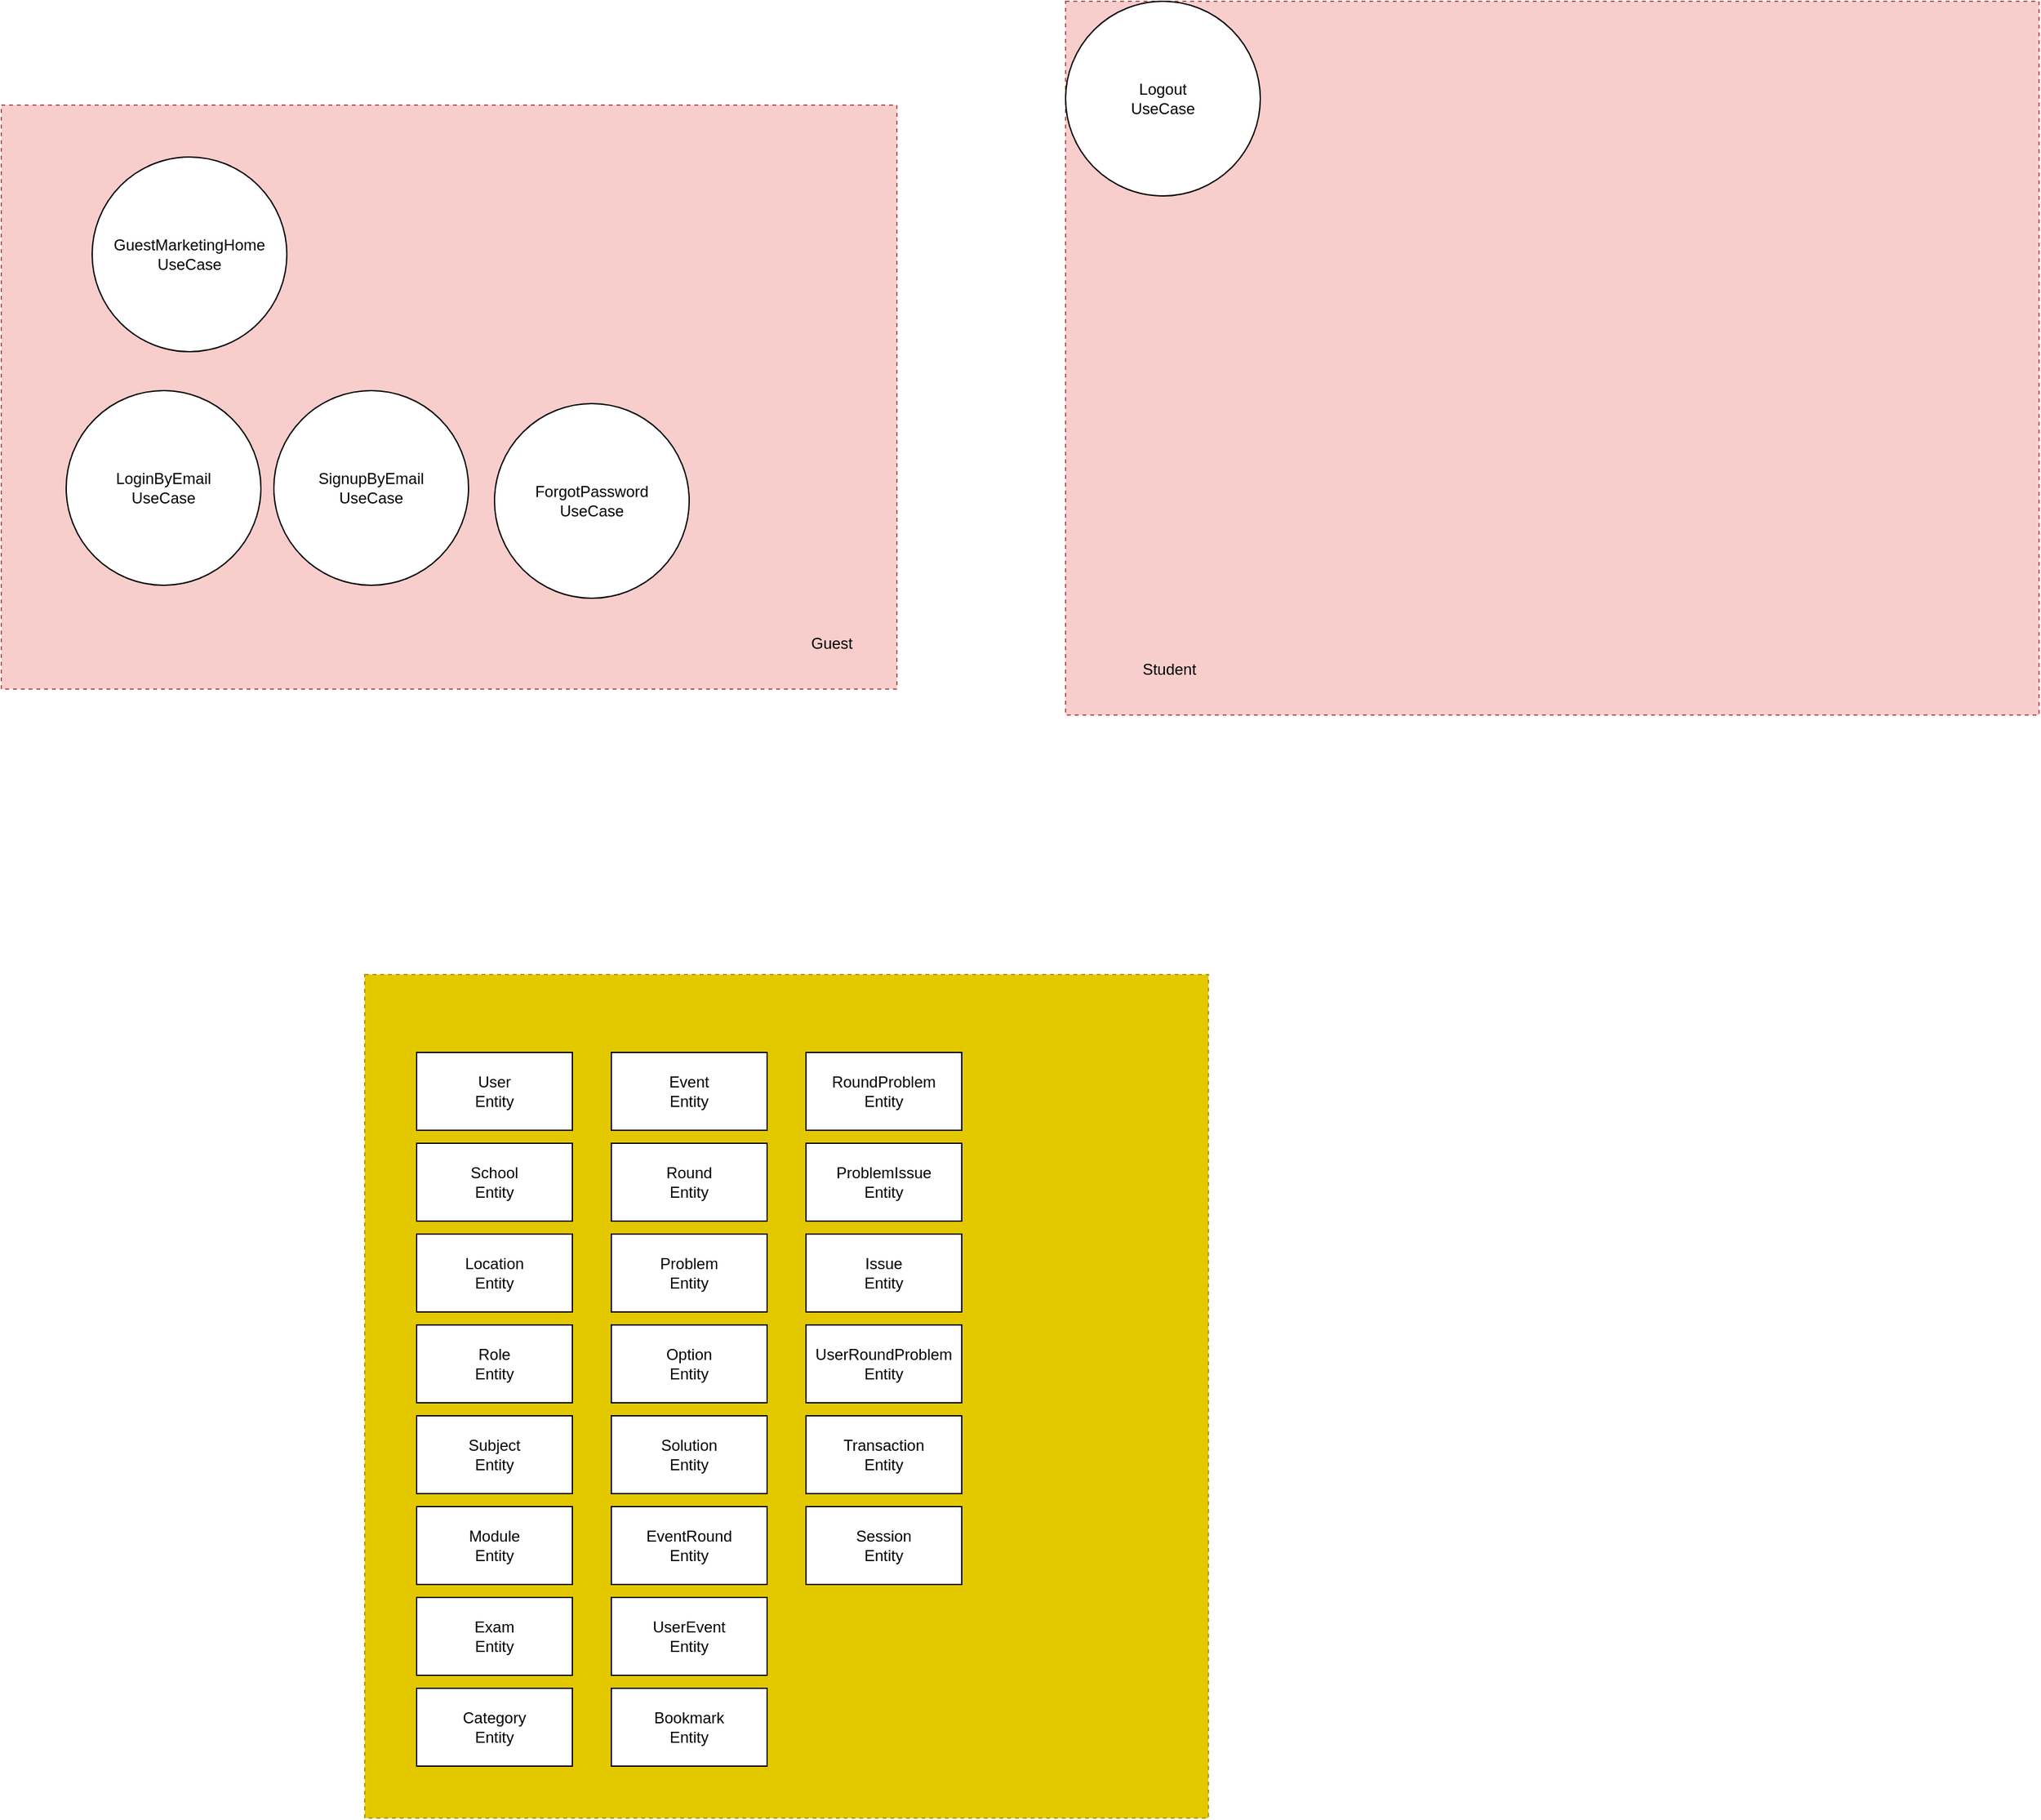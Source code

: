 <mxfile version="22.1.11" type="github">
  <diagram name="Page-1" id="u5YkhigBfSJe9aOL3ie4">
    <mxGraphModel dx="777" dy="823" grid="1" gridSize="10" guides="1" tooltips="1" connect="1" arrows="1" fold="1" page="1" pageScale="1" pageWidth="850" pageHeight="1100" math="0" shadow="0">
      <root>
        <mxCell id="0" />
        <mxCell id="1" parent="0" />
        <mxCell id="C1-hKXSroPPRrKIY44wA-2" value="" style="rounded=0;whiteSpace=wrap;html=1;fillColor=#f8cecc;strokeColor=#b85450;dashed=1;" parent="1" vertex="1">
          <mxGeometry x="100" y="290" width="690" height="450" as="geometry" />
        </mxCell>
        <mxCell id="C1-hKXSroPPRrKIY44wA-1" value="&lt;div&gt;LoginByEmail&lt;/div&gt;&lt;div&gt;UseCase&lt;br&gt;&lt;/div&gt;" style="ellipse;whiteSpace=wrap;html=1;" parent="1" vertex="1">
          <mxGeometry x="150" y="510" width="150" height="150" as="geometry" />
        </mxCell>
        <mxCell id="C1-hKXSroPPRrKIY44wA-3" value="&lt;div&gt;SignupByEmail&lt;/div&gt;&lt;div&gt;UseCase&lt;br&gt;&lt;/div&gt;" style="ellipse;whiteSpace=wrap;html=1;" parent="1" vertex="1">
          <mxGeometry x="310" y="510" width="150" height="150" as="geometry" />
        </mxCell>
        <mxCell id="C1-hKXSroPPRrKIY44wA-4" value="&lt;div&gt;ForgotPassword&lt;/div&gt;&lt;div&gt;UseCase&lt;br&gt;&lt;/div&gt;" style="ellipse;whiteSpace=wrap;html=1;" parent="1" vertex="1">
          <mxGeometry x="480" y="520" width="150" height="150" as="geometry" />
        </mxCell>
        <mxCell id="C1-hKXSroPPRrKIY44wA-5" value="GuestMarketingHome&lt;br&gt;&lt;div&gt;UseCase&lt;/div&gt;" style="ellipse;whiteSpace=wrap;html=1;" parent="1" vertex="1">
          <mxGeometry x="170" y="330" width="150" height="150" as="geometry" />
        </mxCell>
        <mxCell id="C1-hKXSroPPRrKIY44wA-6" value="" style="whiteSpace=wrap;html=1;aspect=fixed;fillColor=#e3c800;fontColor=#000000;strokeColor=#B09500;dashed=1;" parent="1" vertex="1">
          <mxGeometry x="380" y="960" width="650" height="650" as="geometry" />
        </mxCell>
        <mxCell id="C1-hKXSroPPRrKIY44wA-7" value="&lt;div&gt;User&lt;/div&gt;&lt;div&gt;Entity&lt;/div&gt;" style="rounded=0;whiteSpace=wrap;html=1;" parent="1" vertex="1">
          <mxGeometry x="420" y="1020" width="120" height="60" as="geometry" />
        </mxCell>
        <mxCell id="GRUsJOnXogXTp4z3JZw1-1" value="&lt;div&gt;School&lt;/div&gt;&lt;div&gt;Entity&lt;/div&gt;" style="rounded=0;whiteSpace=wrap;html=1;" vertex="1" parent="1">
          <mxGeometry x="420" y="1090" width="120" height="60" as="geometry" />
        </mxCell>
        <mxCell id="GRUsJOnXogXTp4z3JZw1-2" value="&lt;div&gt;Location&lt;/div&gt;&lt;div&gt;Entity&lt;/div&gt;" style="rounded=0;whiteSpace=wrap;html=1;" vertex="1" parent="1">
          <mxGeometry x="420" y="1160" width="120" height="60" as="geometry" />
        </mxCell>
        <mxCell id="GRUsJOnXogXTp4z3JZw1-3" value="&lt;div&gt;Role&lt;/div&gt;&lt;div&gt;Entity&lt;/div&gt;" style="rounded=0;whiteSpace=wrap;html=1;" vertex="1" parent="1">
          <mxGeometry x="420" y="1230" width="120" height="60" as="geometry" />
        </mxCell>
        <mxCell id="GRUsJOnXogXTp4z3JZw1-4" value="&lt;div&gt;Subject&lt;/div&gt;&lt;div&gt;Entity&lt;br&gt;&lt;/div&gt;" style="rounded=0;whiteSpace=wrap;html=1;" vertex="1" parent="1">
          <mxGeometry x="420" y="1300" width="120" height="60" as="geometry" />
        </mxCell>
        <mxCell id="GRUsJOnXogXTp4z3JZw1-5" value="&lt;div&gt;Module&lt;/div&gt;&lt;div&gt;Entity&lt;br&gt;&lt;/div&gt;" style="rounded=0;whiteSpace=wrap;html=1;" vertex="1" parent="1">
          <mxGeometry x="420" y="1370" width="120" height="60" as="geometry" />
        </mxCell>
        <mxCell id="GRUsJOnXogXTp4z3JZw1-6" value="&lt;div&gt;Exam&lt;/div&gt;&lt;div&gt;Entity&lt;br&gt;&lt;/div&gt;" style="rounded=0;whiteSpace=wrap;html=1;" vertex="1" parent="1">
          <mxGeometry x="420" y="1440" width="120" height="60" as="geometry" />
        </mxCell>
        <mxCell id="GRUsJOnXogXTp4z3JZw1-7" value="&lt;div&gt;Category&lt;/div&gt;&lt;div&gt;Entity&lt;br&gt;&lt;/div&gt;" style="rounded=0;whiteSpace=wrap;html=1;" vertex="1" parent="1">
          <mxGeometry x="420" y="1510" width="120" height="60" as="geometry" />
        </mxCell>
        <mxCell id="GRUsJOnXogXTp4z3JZw1-8" value="&lt;div&gt;Event&lt;/div&gt;&lt;div&gt;Entity&lt;br&gt;&lt;/div&gt;" style="rounded=0;whiteSpace=wrap;html=1;" vertex="1" parent="1">
          <mxGeometry x="570" y="1020" width="120" height="60" as="geometry" />
        </mxCell>
        <mxCell id="GRUsJOnXogXTp4z3JZw1-9" value="&lt;div&gt;Round&lt;/div&gt;&lt;div&gt;Entity&lt;br&gt;&lt;/div&gt;" style="rounded=0;whiteSpace=wrap;html=1;" vertex="1" parent="1">
          <mxGeometry x="570" y="1090" width="120" height="60" as="geometry" />
        </mxCell>
        <mxCell id="GRUsJOnXogXTp4z3JZw1-10" value="&lt;div&gt;Problem&lt;/div&gt;&lt;div&gt;Entity&lt;br&gt;&lt;/div&gt;" style="rounded=0;whiteSpace=wrap;html=1;" vertex="1" parent="1">
          <mxGeometry x="570" y="1160" width="120" height="60" as="geometry" />
        </mxCell>
        <mxCell id="GRUsJOnXogXTp4z3JZw1-11" value="&lt;div&gt;Option&lt;/div&gt;&lt;div&gt;Entity&lt;br&gt;&lt;/div&gt;" style="rounded=0;whiteSpace=wrap;html=1;" vertex="1" parent="1">
          <mxGeometry x="570" y="1230" width="120" height="60" as="geometry" />
        </mxCell>
        <mxCell id="GRUsJOnXogXTp4z3JZw1-12" value="&lt;div&gt;Solution&lt;/div&gt;&lt;div&gt;Entity&lt;br&gt;&lt;/div&gt;" style="rounded=0;whiteSpace=wrap;html=1;" vertex="1" parent="1">
          <mxGeometry x="570" y="1300" width="120" height="60" as="geometry" />
        </mxCell>
        <mxCell id="GRUsJOnXogXTp4z3JZw1-13" value="&lt;div&gt;EventRound&lt;/div&gt;&lt;div&gt;Entity&lt;br&gt;&lt;/div&gt;" style="rounded=0;whiteSpace=wrap;html=1;" vertex="1" parent="1">
          <mxGeometry x="570" y="1370" width="120" height="60" as="geometry" />
        </mxCell>
        <mxCell id="GRUsJOnXogXTp4z3JZw1-14" value="&lt;div&gt;UserEvent&lt;/div&gt;&lt;div&gt;Entity&lt;br&gt;&lt;/div&gt;" style="rounded=0;whiteSpace=wrap;html=1;" vertex="1" parent="1">
          <mxGeometry x="570" y="1440" width="120" height="60" as="geometry" />
        </mxCell>
        <mxCell id="GRUsJOnXogXTp4z3JZw1-15" value="&lt;div&gt;Bookmark&lt;/div&gt;&lt;div&gt;Entity&lt;br&gt;&lt;/div&gt;" style="rounded=0;whiteSpace=wrap;html=1;" vertex="1" parent="1">
          <mxGeometry x="570" y="1510" width="120" height="60" as="geometry" />
        </mxCell>
        <mxCell id="GRUsJOnXogXTp4z3JZw1-16" value="&lt;div&gt;RoundProblem&lt;/div&gt;&lt;div&gt;Entity&lt;br&gt;&lt;/div&gt;" style="rounded=0;whiteSpace=wrap;html=1;" vertex="1" parent="1">
          <mxGeometry x="720" y="1020" width="120" height="60" as="geometry" />
        </mxCell>
        <mxCell id="GRUsJOnXogXTp4z3JZw1-17" value="&lt;div&gt;ProblemIssue&lt;/div&gt;&lt;div&gt;Entity&lt;br&gt;&lt;/div&gt;" style="rounded=0;whiteSpace=wrap;html=1;" vertex="1" parent="1">
          <mxGeometry x="720" y="1090" width="120" height="60" as="geometry" />
        </mxCell>
        <mxCell id="GRUsJOnXogXTp4z3JZw1-18" value="&lt;div&gt;Issue&lt;/div&gt;&lt;div&gt;Entity&lt;br&gt;&lt;/div&gt;" style="rounded=0;whiteSpace=wrap;html=1;" vertex="1" parent="1">
          <mxGeometry x="720" y="1160" width="120" height="60" as="geometry" />
        </mxCell>
        <mxCell id="GRUsJOnXogXTp4z3JZw1-19" value="&lt;div&gt;UserRoundProblem&lt;/div&gt;&lt;div&gt;Entity&lt;br&gt;&lt;/div&gt;" style="rounded=0;whiteSpace=wrap;html=1;" vertex="1" parent="1">
          <mxGeometry x="720" y="1230" width="120" height="60" as="geometry" />
        </mxCell>
        <mxCell id="GRUsJOnXogXTp4z3JZw1-20" value="&lt;div&gt;Transaction&lt;/div&gt;&lt;div&gt;Entity&lt;br&gt;&lt;/div&gt;" style="rounded=0;whiteSpace=wrap;html=1;" vertex="1" parent="1">
          <mxGeometry x="720" y="1300" width="120" height="60" as="geometry" />
        </mxCell>
        <mxCell id="GRUsJOnXogXTp4z3JZw1-21" value="&lt;div&gt;Session&lt;/div&gt;&lt;div&gt;Entity&lt;br&gt;&lt;/div&gt;" style="rounded=0;whiteSpace=wrap;html=1;" vertex="1" parent="1">
          <mxGeometry x="720" y="1370" width="120" height="60" as="geometry" />
        </mxCell>
        <mxCell id="GRUsJOnXogXTp4z3JZw1-22" value="" style="rounded=0;whiteSpace=wrap;html=1;fillColor=#f8cecc;strokeColor=#b85450;dashed=1;" vertex="1" parent="1">
          <mxGeometry x="920" y="210" width="750" height="550" as="geometry" />
        </mxCell>
        <mxCell id="GRUsJOnXogXTp4z3JZw1-23" value="Student" style="text;html=1;strokeColor=none;fillColor=none;align=center;verticalAlign=middle;whiteSpace=wrap;rounded=0;" vertex="1" parent="1">
          <mxGeometry x="970" y="710" width="60" height="30" as="geometry" />
        </mxCell>
        <mxCell id="GRUsJOnXogXTp4z3JZw1-24" value="Guest" style="text;html=1;strokeColor=none;fillColor=none;align=center;verticalAlign=middle;whiteSpace=wrap;rounded=0;" vertex="1" parent="1">
          <mxGeometry x="710" y="690" width="60" height="30" as="geometry" />
        </mxCell>
        <mxCell id="GRUsJOnXogXTp4z3JZw1-25" value="&lt;div&gt;Logout&lt;/div&gt;&lt;div&gt;UseCase&lt;/div&gt;" style="ellipse;whiteSpace=wrap;html=1;" vertex="1" parent="1">
          <mxGeometry x="920" y="210" width="150" height="150" as="geometry" />
        </mxCell>
      </root>
    </mxGraphModel>
  </diagram>
</mxfile>
